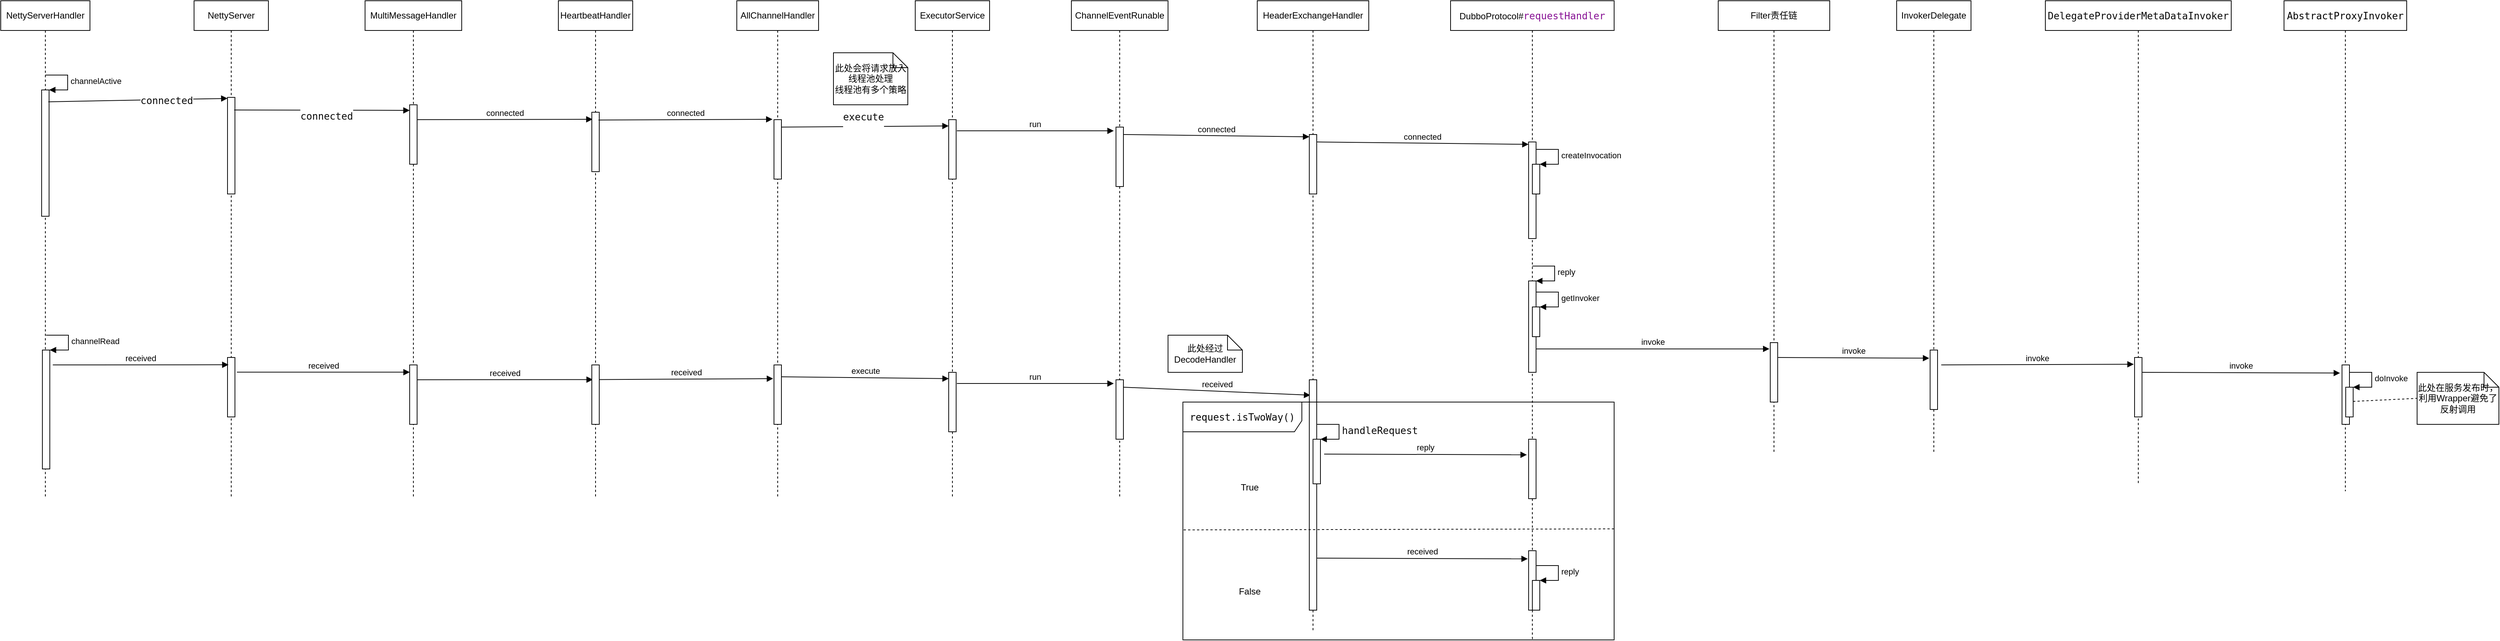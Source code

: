 <mxfile version="20.2.3" type="github">
  <diagram id="TdvoRKJfYM33dsyxjR8E" name="Page-1">
    <mxGraphModel dx="2473" dy="944" grid="1" gridSize="10" guides="1" tooltips="1" connect="1" arrows="1" fold="1" page="1" pageScale="1" pageWidth="850" pageHeight="1100" math="0" shadow="0">
      <root>
        <mxCell id="0" />
        <mxCell id="1" parent="0" />
        <mxCell id="A7BGZNvsOnJAbKlG1tEc-1" value="NettyServer" style="shape=umlLifeline;perimeter=lifelinePerimeter;whiteSpace=wrap;html=1;container=1;collapsible=0;recursiveResize=0;outlineConnect=0;" vertex="1" parent="1">
          <mxGeometry x="50" y="90" width="100" height="670" as="geometry" />
        </mxCell>
        <mxCell id="A7BGZNvsOnJAbKlG1tEc-2" value="" style="html=1;points=[];perimeter=orthogonalPerimeter;" vertex="1" parent="A7BGZNvsOnJAbKlG1tEc-1">
          <mxGeometry x="45" y="130" width="10" height="130" as="geometry" />
        </mxCell>
        <mxCell id="A7BGZNvsOnJAbKlG1tEc-46" value="" style="html=1;points=[];perimeter=orthogonalPerimeter;" vertex="1" parent="A7BGZNvsOnJAbKlG1tEc-1">
          <mxGeometry x="45" y="480" width="10" height="80" as="geometry" />
        </mxCell>
        <mxCell id="A7BGZNvsOnJAbKlG1tEc-4" value="MultiMessageHandler" style="shape=umlLifeline;perimeter=lifelinePerimeter;whiteSpace=wrap;html=1;container=1;collapsible=0;recursiveResize=0;outlineConnect=0;" vertex="1" parent="1">
          <mxGeometry x="280" y="90" width="130" height="670" as="geometry" />
        </mxCell>
        <mxCell id="A7BGZNvsOnJAbKlG1tEc-5" value="" style="html=1;points=[];perimeter=orthogonalPerimeter;" vertex="1" parent="A7BGZNvsOnJAbKlG1tEc-4">
          <mxGeometry x="60" y="140" width="10" height="80" as="geometry" />
        </mxCell>
        <mxCell id="A7BGZNvsOnJAbKlG1tEc-9" value="connected" style="html=1;verticalAlign=bottom;endArrow=block;rounded=0;entryX=0.1;entryY=0.119;entryDx=0;entryDy=0;entryPerimeter=0;" edge="1" parent="A7BGZNvsOnJAbKlG1tEc-4" target="A7BGZNvsOnJAbKlG1tEc-8">
          <mxGeometry width="80" relative="1" as="geometry">
            <mxPoint x="70" y="160" as="sourcePoint" />
            <mxPoint x="150" y="160" as="targetPoint" />
          </mxGeometry>
        </mxCell>
        <mxCell id="A7BGZNvsOnJAbKlG1tEc-48" value="" style="html=1;points=[];perimeter=orthogonalPerimeter;" vertex="1" parent="A7BGZNvsOnJAbKlG1tEc-4">
          <mxGeometry x="60" y="490" width="10" height="80" as="geometry" />
        </mxCell>
        <mxCell id="A7BGZNvsOnJAbKlG1tEc-51" value="received" style="html=1;verticalAlign=bottom;endArrow=block;rounded=0;entryX=0.137;entryY=0.247;entryDx=0;entryDy=0;entryPerimeter=0;" edge="1" parent="A7BGZNvsOnJAbKlG1tEc-4" target="A7BGZNvsOnJAbKlG1tEc-50">
          <mxGeometry width="80" relative="1" as="geometry">
            <mxPoint x="70" y="510" as="sourcePoint" />
            <mxPoint x="150" y="510" as="targetPoint" />
          </mxGeometry>
        </mxCell>
        <mxCell id="A7BGZNvsOnJAbKlG1tEc-6" value="&lt;pre style=&quot;color: rgb(8, 8, 8); font-family: &amp;quot;JetBrains Mono&amp;quot;, monospace; font-size: 9.8pt;&quot;&gt;connected&lt;/pre&gt;" style="html=1;verticalAlign=bottom;endArrow=block;rounded=0;entryX=0;entryY=0.094;entryDx=0;entryDy=0;entryPerimeter=0;exitX=0.9;exitY=0.131;exitDx=0;exitDy=0;exitPerimeter=0;" edge="1" parent="1" source="A7BGZNvsOnJAbKlG1tEc-2" target="A7BGZNvsOnJAbKlG1tEc-5">
          <mxGeometry x="0.055" y="-32" width="80" relative="1" as="geometry">
            <mxPoint x="130" y="238" as="sourcePoint" />
            <mxPoint x="190" y="240" as="targetPoint" />
            <mxPoint as="offset" />
          </mxGeometry>
        </mxCell>
        <mxCell id="A7BGZNvsOnJAbKlG1tEc-7" value="HeartbeatHandler" style="shape=umlLifeline;perimeter=lifelinePerimeter;whiteSpace=wrap;html=1;container=1;collapsible=0;recursiveResize=0;outlineConnect=0;" vertex="1" parent="1">
          <mxGeometry x="540" y="90" width="100" height="670" as="geometry" />
        </mxCell>
        <mxCell id="A7BGZNvsOnJAbKlG1tEc-8" value="" style="html=1;points=[];perimeter=orthogonalPerimeter;" vertex="1" parent="A7BGZNvsOnJAbKlG1tEc-7">
          <mxGeometry x="45" y="150" width="10" height="80" as="geometry" />
        </mxCell>
        <mxCell id="A7BGZNvsOnJAbKlG1tEc-50" value="" style="html=1;points=[];perimeter=orthogonalPerimeter;" vertex="1" parent="A7BGZNvsOnJAbKlG1tEc-7">
          <mxGeometry x="45" y="490" width="10" height="80" as="geometry" />
        </mxCell>
        <mxCell id="A7BGZNvsOnJAbKlG1tEc-10" value="AllChannelHandler" style="shape=umlLifeline;perimeter=lifelinePerimeter;whiteSpace=wrap;html=1;container=1;collapsible=0;recursiveResize=0;outlineConnect=0;" vertex="1" parent="1">
          <mxGeometry x="780" y="90" width="110" height="670" as="geometry" />
        </mxCell>
        <mxCell id="A7BGZNvsOnJAbKlG1tEc-11" value="" style="html=1;points=[];perimeter=orthogonalPerimeter;" vertex="1" parent="A7BGZNvsOnJAbKlG1tEc-10">
          <mxGeometry x="50" y="160" width="10" height="80" as="geometry" />
        </mxCell>
        <mxCell id="A7BGZNvsOnJAbKlG1tEc-15" value="&lt;pre style=&quot;color: rgb(8, 8, 8); font-family: &amp;quot;JetBrains Mono&amp;quot;, monospace; font-size: 9.8pt;&quot;&gt;execute&lt;/pre&gt;" style="html=1;verticalAlign=bottom;endArrow=block;rounded=0;entryX=0;entryY=0.106;entryDx=0;entryDy=0;entryPerimeter=0;" edge="1" parent="A7BGZNvsOnJAbKlG1tEc-10" target="A7BGZNvsOnJAbKlG1tEc-14">
          <mxGeometry x="-0.023" y="-11" width="80" relative="1" as="geometry">
            <mxPoint x="60" y="170" as="sourcePoint" />
            <mxPoint x="140" y="170" as="targetPoint" />
            <mxPoint as="offset" />
          </mxGeometry>
        </mxCell>
        <mxCell id="A7BGZNvsOnJAbKlG1tEc-52" value="" style="html=1;points=[];perimeter=orthogonalPerimeter;" vertex="1" parent="A7BGZNvsOnJAbKlG1tEc-10">
          <mxGeometry x="50" y="490" width="10" height="80" as="geometry" />
        </mxCell>
        <mxCell id="A7BGZNvsOnJAbKlG1tEc-12" value="connected" style="html=1;verticalAlign=bottom;endArrow=block;rounded=0;exitX=0.9;exitY=0.131;exitDx=0;exitDy=0;exitPerimeter=0;entryX=-0.2;entryY=-0.006;entryDx=0;entryDy=0;entryPerimeter=0;" edge="1" parent="1" source="A7BGZNvsOnJAbKlG1tEc-8" target="A7BGZNvsOnJAbKlG1tEc-11">
          <mxGeometry width="80" relative="1" as="geometry">
            <mxPoint x="600" y="250" as="sourcePoint" />
            <mxPoint x="680" y="250" as="targetPoint" />
          </mxGeometry>
        </mxCell>
        <mxCell id="A7BGZNvsOnJAbKlG1tEc-13" value="ExecutorService" style="shape=umlLifeline;perimeter=lifelinePerimeter;whiteSpace=wrap;html=1;container=1;collapsible=0;recursiveResize=0;outlineConnect=0;" vertex="1" parent="1">
          <mxGeometry x="1020" y="90" width="100" height="670" as="geometry" />
        </mxCell>
        <mxCell id="A7BGZNvsOnJAbKlG1tEc-14" value="" style="html=1;points=[];perimeter=orthogonalPerimeter;" vertex="1" parent="A7BGZNvsOnJAbKlG1tEc-13">
          <mxGeometry x="45" y="160" width="10" height="80" as="geometry" />
        </mxCell>
        <mxCell id="A7BGZNvsOnJAbKlG1tEc-20" value="run" style="html=1;verticalAlign=bottom;endArrow=block;rounded=0;entryX=-0.3;entryY=0.063;entryDx=0;entryDy=0;entryPerimeter=0;" edge="1" parent="A7BGZNvsOnJAbKlG1tEc-13" target="A7BGZNvsOnJAbKlG1tEc-19">
          <mxGeometry width="80" relative="1" as="geometry">
            <mxPoint x="56" y="175" as="sourcePoint" />
            <mxPoint x="136" y="175" as="targetPoint" />
          </mxGeometry>
        </mxCell>
        <mxCell id="A7BGZNvsOnJAbKlG1tEc-16" value="此处会将请求放入线程池处理&lt;br&gt;线程池有多个策略" style="shape=note;size=20;whiteSpace=wrap;html=1;" vertex="1" parent="1">
          <mxGeometry x="910" y="160" width="100" height="70" as="geometry" />
        </mxCell>
        <mxCell id="A7BGZNvsOnJAbKlG1tEc-18" value="ChannelEventRunable" style="shape=umlLifeline;perimeter=lifelinePerimeter;whiteSpace=wrap;html=1;container=1;collapsible=0;recursiveResize=0;outlineConnect=0;" vertex="1" parent="1">
          <mxGeometry x="1230" y="90" width="130" height="670" as="geometry" />
        </mxCell>
        <mxCell id="A7BGZNvsOnJAbKlG1tEc-19" value="" style="html=1;points=[];perimeter=orthogonalPerimeter;" vertex="1" parent="A7BGZNvsOnJAbKlG1tEc-18">
          <mxGeometry x="60" y="170" width="10" height="80" as="geometry" />
        </mxCell>
        <mxCell id="A7BGZNvsOnJAbKlG1tEc-23" value="connected" style="html=1;verticalAlign=bottom;endArrow=block;rounded=0;entryX=0;entryY=0.038;entryDx=0;entryDy=0;entryPerimeter=0;" edge="1" parent="A7BGZNvsOnJAbKlG1tEc-18" target="A7BGZNvsOnJAbKlG1tEc-22">
          <mxGeometry width="80" relative="1" as="geometry">
            <mxPoint x="70" y="180" as="sourcePoint" />
            <mxPoint x="150" y="180" as="targetPoint" />
          </mxGeometry>
        </mxCell>
        <mxCell id="A7BGZNvsOnJAbKlG1tEc-59" value="received" style="html=1;verticalAlign=bottom;endArrow=block;rounded=0;entryX=0.137;entryY=0.067;entryDx=0;entryDy=0;entryPerimeter=0;" edge="1" parent="A7BGZNvsOnJAbKlG1tEc-18" target="A7BGZNvsOnJAbKlG1tEc-58">
          <mxGeometry width="80" relative="1" as="geometry">
            <mxPoint x="70" y="520" as="sourcePoint" />
            <mxPoint x="150" y="520" as="targetPoint" />
          </mxGeometry>
        </mxCell>
        <mxCell id="A7BGZNvsOnJAbKlG1tEc-21" value="HeaderExchangeHandler" style="shape=umlLifeline;perimeter=lifelinePerimeter;whiteSpace=wrap;html=1;container=1;collapsible=0;recursiveResize=0;outlineConnect=0;" vertex="1" parent="1">
          <mxGeometry x="1480" y="90" width="150" height="850" as="geometry" />
        </mxCell>
        <mxCell id="A7BGZNvsOnJAbKlG1tEc-22" value="" style="html=1;points=[];perimeter=orthogonalPerimeter;" vertex="1" parent="A7BGZNvsOnJAbKlG1tEc-21">
          <mxGeometry x="70" y="180" width="10" height="80" as="geometry" />
        </mxCell>
        <mxCell id="A7BGZNvsOnJAbKlG1tEc-26" value="connected" style="html=1;verticalAlign=bottom;endArrow=block;rounded=0;entryX=0;entryY=0.025;entryDx=0;entryDy=0;entryPerimeter=0;" edge="1" parent="A7BGZNvsOnJAbKlG1tEc-21" target="A7BGZNvsOnJAbKlG1tEc-25">
          <mxGeometry width="80" relative="1" as="geometry">
            <mxPoint x="80" y="190" as="sourcePoint" />
            <mxPoint x="160" y="190" as="targetPoint" />
          </mxGeometry>
        </mxCell>
        <mxCell id="A7BGZNvsOnJAbKlG1tEc-58" value="" style="html=1;points=[];perimeter=orthogonalPerimeter;" vertex="1" parent="A7BGZNvsOnJAbKlG1tEc-21">
          <mxGeometry x="70" y="510" width="10" height="310" as="geometry" />
        </mxCell>
        <mxCell id="A7BGZNvsOnJAbKlG1tEc-24" value="DubboProtocol#&lt;span style=&quot;color: rgb(135, 16, 148); background-color: rgb(255, 255, 255); font-family: &amp;quot;JetBrains Mono&amp;quot;, monospace; font-size: 9.8pt;&quot;&gt;requestHandler&lt;/span&gt;" style="shape=umlLifeline;perimeter=lifelinePerimeter;whiteSpace=wrap;html=1;container=1;collapsible=0;recursiveResize=0;outlineConnect=0;" vertex="1" parent="1">
          <mxGeometry x="1740" y="90" width="220" height="860" as="geometry" />
        </mxCell>
        <mxCell id="A7BGZNvsOnJAbKlG1tEc-25" value="" style="html=1;points=[];perimeter=orthogonalPerimeter;fontFamily=Helvetica;fontSize=12;fontColor=default;align=center;strokeColor=default;fillColor=default;" vertex="1" parent="A7BGZNvsOnJAbKlG1tEc-24">
          <mxGeometry x="105" y="190" width="10" height="130" as="geometry" />
        </mxCell>
        <mxCell id="A7BGZNvsOnJAbKlG1tEc-30" value="" style="html=1;points=[];perimeter=orthogonalPerimeter;" vertex="1" parent="A7BGZNvsOnJAbKlG1tEc-24">
          <mxGeometry x="110" y="220" width="10" height="40" as="geometry" />
        </mxCell>
        <mxCell id="A7BGZNvsOnJAbKlG1tEc-31" value="createInvocation" style="edgeStyle=orthogonalEdgeStyle;html=1;align=left;spacingLeft=2;endArrow=block;rounded=0;entryX=1;entryY=0;" edge="1" target="A7BGZNvsOnJAbKlG1tEc-30" parent="A7BGZNvsOnJAbKlG1tEc-24">
          <mxGeometry relative="1" as="geometry">
            <mxPoint x="115" y="200" as="sourcePoint" />
            <Array as="points">
              <mxPoint x="145" y="200" />
            </Array>
          </mxGeometry>
        </mxCell>
        <mxCell id="A7BGZNvsOnJAbKlG1tEc-61" value="&lt;pre style=&quot;background-color:#ffffff;color:#080808;font-family:&#39;JetBrains Mono&#39;,monospace;font-size:9.8pt;&quot;&gt;&lt;span style=&quot;color:#000000;&quot;&gt;request&lt;/span&gt;.isTwoWay()&lt;/pre&gt;" style="shape=umlFrame;whiteSpace=wrap;html=1;width=160;height=40;" vertex="1" parent="A7BGZNvsOnJAbKlG1tEc-24">
          <mxGeometry x="-360" y="540" width="580" height="320" as="geometry" />
        </mxCell>
        <mxCell id="A7BGZNvsOnJAbKlG1tEc-62" value="" style="html=1;points=[];perimeter=orthogonalPerimeter;" vertex="1" parent="A7BGZNvsOnJAbKlG1tEc-24">
          <mxGeometry x="-185" y="590" width="10" height="60" as="geometry" />
        </mxCell>
        <mxCell id="A7BGZNvsOnJAbKlG1tEc-63" value="&lt;pre style=&quot;color: rgb(8, 8, 8); font-family: &amp;quot;JetBrains Mono&amp;quot;, monospace; font-size: 9.8pt;&quot;&gt;handleRequest&lt;/pre&gt;" style="edgeStyle=orthogonalEdgeStyle;html=1;align=left;spacingLeft=2;endArrow=block;rounded=0;entryX=1;entryY=0;" edge="1" target="A7BGZNvsOnJAbKlG1tEc-62" parent="A7BGZNvsOnJAbKlG1tEc-24">
          <mxGeometry relative="1" as="geometry">
            <mxPoint x="-180" y="570" as="sourcePoint" />
            <Array as="points">
              <mxPoint x="-150" y="570" />
            </Array>
          </mxGeometry>
        </mxCell>
        <mxCell id="A7BGZNvsOnJAbKlG1tEc-64" value="" style="html=1;points=[];perimeter=orthogonalPerimeter;" vertex="1" parent="A7BGZNvsOnJAbKlG1tEc-24">
          <mxGeometry x="105" y="590" width="10" height="80" as="geometry" />
        </mxCell>
        <mxCell id="A7BGZNvsOnJAbKlG1tEc-65" value="reply" style="html=1;verticalAlign=bottom;endArrow=block;rounded=0;entryX=-0.238;entryY=0.262;entryDx=0;entryDy=0;entryPerimeter=0;" edge="1" parent="A7BGZNvsOnJAbKlG1tEc-24" target="A7BGZNvsOnJAbKlG1tEc-64">
          <mxGeometry width="80" relative="1" as="geometry">
            <mxPoint x="-170" y="610" as="sourcePoint" />
            <mxPoint x="-90" y="610" as="targetPoint" />
          </mxGeometry>
        </mxCell>
        <mxCell id="A7BGZNvsOnJAbKlG1tEc-66" value="" style="endArrow=none;dashed=1;html=1;rounded=0;exitX=1;exitY=0.652;exitDx=0;exitDy=0;exitPerimeter=0;" edge="1" parent="A7BGZNvsOnJAbKlG1tEc-24">
          <mxGeometry width="50" height="50" relative="1" as="geometry">
            <mxPoint x="220" y="710.64" as="sourcePoint" />
            <mxPoint x="-360" y="712" as="targetPoint" />
          </mxGeometry>
        </mxCell>
        <mxCell id="A7BGZNvsOnJAbKlG1tEc-67" value="True" style="text;html=1;strokeColor=none;fillColor=none;align=center;verticalAlign=middle;whiteSpace=wrap;rounded=0;" vertex="1" parent="A7BGZNvsOnJAbKlG1tEc-24">
          <mxGeometry x="-300" y="640" width="60" height="30" as="geometry" />
        </mxCell>
        <mxCell id="A7BGZNvsOnJAbKlG1tEc-68" value="False" style="text;html=1;strokeColor=none;fillColor=none;align=center;verticalAlign=middle;whiteSpace=wrap;rounded=0;" vertex="1" parent="A7BGZNvsOnJAbKlG1tEc-24">
          <mxGeometry x="-300" y="780" width="60" height="30" as="geometry" />
        </mxCell>
        <mxCell id="A7BGZNvsOnJAbKlG1tEc-69" value="" style="html=1;points=[];perimeter=orthogonalPerimeter;" vertex="1" parent="A7BGZNvsOnJAbKlG1tEc-24">
          <mxGeometry x="105" y="740" width="10" height="80" as="geometry" />
        </mxCell>
        <mxCell id="A7BGZNvsOnJAbKlG1tEc-70" value="received" style="html=1;verticalAlign=bottom;endArrow=block;rounded=0;entryX=-0.113;entryY=0.137;entryDx=0;entryDy=0;entryPerimeter=0;" edge="1" parent="A7BGZNvsOnJAbKlG1tEc-24" target="A7BGZNvsOnJAbKlG1tEc-69">
          <mxGeometry width="80" relative="1" as="geometry">
            <mxPoint x="-180" y="750" as="sourcePoint" />
            <mxPoint x="-100" y="750" as="targetPoint" />
          </mxGeometry>
        </mxCell>
        <mxCell id="A7BGZNvsOnJAbKlG1tEc-71" value="" style="html=1;points=[];perimeter=orthogonalPerimeter;" vertex="1" parent="A7BGZNvsOnJAbKlG1tEc-24">
          <mxGeometry x="110" y="780" width="10" height="40" as="geometry" />
        </mxCell>
        <mxCell id="A7BGZNvsOnJAbKlG1tEc-72" value="reply" style="edgeStyle=orthogonalEdgeStyle;html=1;align=left;spacingLeft=2;endArrow=block;rounded=0;entryX=1;entryY=0;" edge="1" target="A7BGZNvsOnJAbKlG1tEc-71" parent="A7BGZNvsOnJAbKlG1tEc-24">
          <mxGeometry relative="1" as="geometry">
            <mxPoint x="115" y="760" as="sourcePoint" />
            <Array as="points">
              <mxPoint x="145" y="760" />
            </Array>
          </mxGeometry>
        </mxCell>
        <mxCell id="A7BGZNvsOnJAbKlG1tEc-73" value="" style="html=1;points=[];perimeter=orthogonalPerimeter;" vertex="1" parent="A7BGZNvsOnJAbKlG1tEc-24">
          <mxGeometry x="105" y="377" width="10" height="123" as="geometry" />
        </mxCell>
        <mxCell id="A7BGZNvsOnJAbKlG1tEc-74" value="reply" style="edgeStyle=orthogonalEdgeStyle;html=1;align=left;spacingLeft=2;endArrow=block;rounded=0;entryX=1;entryY=0;" edge="1" target="A7BGZNvsOnJAbKlG1tEc-73" parent="A7BGZNvsOnJAbKlG1tEc-24">
          <mxGeometry relative="1" as="geometry">
            <mxPoint x="110" y="357" as="sourcePoint" />
            <Array as="points">
              <mxPoint x="140" y="357" />
            </Array>
          </mxGeometry>
        </mxCell>
        <mxCell id="A7BGZNvsOnJAbKlG1tEc-75" value="" style="html=1;points=[];perimeter=orthogonalPerimeter;" vertex="1" parent="A7BGZNvsOnJAbKlG1tEc-24">
          <mxGeometry x="110" y="412" width="10" height="40" as="geometry" />
        </mxCell>
        <mxCell id="A7BGZNvsOnJAbKlG1tEc-76" value="getInvoker" style="edgeStyle=orthogonalEdgeStyle;html=1;align=left;spacingLeft=2;endArrow=block;rounded=0;entryX=1;entryY=0;" edge="1" target="A7BGZNvsOnJAbKlG1tEc-75" parent="A7BGZNvsOnJAbKlG1tEc-24">
          <mxGeometry relative="1" as="geometry">
            <mxPoint x="115" y="392" as="sourcePoint" />
            <Array as="points">
              <mxPoint x="145" y="392" />
            </Array>
          </mxGeometry>
        </mxCell>
        <mxCell id="A7BGZNvsOnJAbKlG1tEc-27" value="NettyServerHandler" style="shape=umlLifeline;perimeter=lifelinePerimeter;whiteSpace=wrap;html=1;container=1;collapsible=0;recursiveResize=0;outlineConnect=0;" vertex="1" parent="1">
          <mxGeometry x="-210" y="90" width="120" height="670" as="geometry" />
        </mxCell>
        <mxCell id="A7BGZNvsOnJAbKlG1tEc-28" value="" style="html=1;points=[];perimeter=orthogonalPerimeter;" vertex="1" parent="A7BGZNvsOnJAbKlG1tEc-27">
          <mxGeometry x="55" y="120" width="10" height="170" as="geometry" />
        </mxCell>
        <mxCell id="A7BGZNvsOnJAbKlG1tEc-29" value="channelActive" style="edgeStyle=orthogonalEdgeStyle;html=1;align=left;spacingLeft=2;endArrow=block;rounded=0;entryX=1;entryY=0;" edge="1" target="A7BGZNvsOnJAbKlG1tEc-28" parent="A7BGZNvsOnJAbKlG1tEc-27">
          <mxGeometry relative="1" as="geometry">
            <mxPoint x="60" y="100" as="sourcePoint" />
            <Array as="points">
              <mxPoint x="90" y="100" />
            </Array>
          </mxGeometry>
        </mxCell>
        <mxCell id="A7BGZNvsOnJAbKlG1tEc-44" value="" style="html=1;points=[];perimeter=orthogonalPerimeter;" vertex="1" parent="A7BGZNvsOnJAbKlG1tEc-27">
          <mxGeometry x="56" y="470" width="10" height="160" as="geometry" />
        </mxCell>
        <mxCell id="A7BGZNvsOnJAbKlG1tEc-45" value="channelRead" style="edgeStyle=orthogonalEdgeStyle;html=1;align=left;spacingLeft=2;endArrow=block;rounded=0;entryX=1;entryY=0;" edge="1" target="A7BGZNvsOnJAbKlG1tEc-44" parent="A7BGZNvsOnJAbKlG1tEc-27">
          <mxGeometry relative="1" as="geometry">
            <mxPoint x="61" y="450" as="sourcePoint" />
            <Array as="points">
              <mxPoint x="91" y="450" />
            </Array>
          </mxGeometry>
        </mxCell>
        <mxCell id="A7BGZNvsOnJAbKlG1tEc-47" value="received" style="html=1;verticalAlign=bottom;endArrow=block;rounded=0;entryX=0.137;entryY=0.122;entryDx=0;entryDy=0;entryPerimeter=0;" edge="1" parent="A7BGZNvsOnJAbKlG1tEc-27" target="A7BGZNvsOnJAbKlG1tEc-46">
          <mxGeometry width="80" relative="1" as="geometry">
            <mxPoint x="70" y="490" as="sourcePoint" />
            <mxPoint x="150" y="490" as="targetPoint" />
          </mxGeometry>
        </mxCell>
        <mxCell id="A7BGZNvsOnJAbKlG1tEc-3" value="&lt;pre style=&quot;color: rgb(8, 8, 8); font-family: &amp;quot;JetBrains Mono&amp;quot;, monospace; font-size: 9.8pt;&quot;&gt;connected&lt;/pre&gt;" style="html=1;align=left;spacingLeft=2;endArrow=block;rounded=0;entryX=0;entryY=0.011;exitX=0.9;exitY=0.094;exitDx=0;exitDy=0;exitPerimeter=0;entryDx=0;entryDy=0;entryPerimeter=0;" edge="1" target="A7BGZNvsOnJAbKlG1tEc-2" parent="1" source="A7BGZNvsOnJAbKlG1tEc-28">
          <mxGeometry relative="1" as="geometry">
            <mxPoint x="100" y="200" as="sourcePoint" />
          </mxGeometry>
        </mxCell>
        <mxCell id="A7BGZNvsOnJAbKlG1tEc-49" value="received" style="html=1;verticalAlign=bottom;endArrow=block;rounded=0;exitX=1.262;exitY=0.247;exitDx=0;exitDy=0;exitPerimeter=0;entryX=0.012;entryY=0.122;entryDx=0;entryDy=0;entryPerimeter=0;" edge="1" parent="1" source="A7BGZNvsOnJAbKlG1tEc-46" target="A7BGZNvsOnJAbKlG1tEc-48">
          <mxGeometry width="80" relative="1" as="geometry">
            <mxPoint x="110" y="590" as="sourcePoint" />
            <mxPoint x="190" y="590" as="targetPoint" />
          </mxGeometry>
        </mxCell>
        <mxCell id="A7BGZNvsOnJAbKlG1tEc-53" value="received" style="html=1;verticalAlign=bottom;endArrow=block;rounded=0;exitX=1.012;exitY=0.247;exitDx=0;exitDy=0;exitPerimeter=0;entryX=-0.113;entryY=0.231;entryDx=0;entryDy=0;entryPerimeter=0;" edge="1" parent="1" source="A7BGZNvsOnJAbKlG1tEc-50" target="A7BGZNvsOnJAbKlG1tEc-52">
          <mxGeometry width="80" relative="1" as="geometry">
            <mxPoint x="600" y="600" as="sourcePoint" />
            <mxPoint x="680" y="600" as="targetPoint" />
          </mxGeometry>
        </mxCell>
        <mxCell id="A7BGZNvsOnJAbKlG1tEc-54" value="" style="html=1;points=[];perimeter=orthogonalPerimeter;" vertex="1" parent="1">
          <mxGeometry x="1065" y="590" width="10" height="80" as="geometry" />
        </mxCell>
        <mxCell id="A7BGZNvsOnJAbKlG1tEc-55" value="run" style="html=1;verticalAlign=bottom;endArrow=block;rounded=0;entryX=-0.3;entryY=0.063;entryDx=0;entryDy=0;entryPerimeter=0;" edge="1" parent="1" target="A7BGZNvsOnJAbKlG1tEc-56">
          <mxGeometry width="80" relative="1" as="geometry">
            <mxPoint x="1076" y="605" as="sourcePoint" />
            <mxPoint x="136" y="515" as="targetPoint" />
          </mxGeometry>
        </mxCell>
        <mxCell id="A7BGZNvsOnJAbKlG1tEc-56" value="" style="html=1;points=[];perimeter=orthogonalPerimeter;" vertex="1" parent="1">
          <mxGeometry x="1290" y="600" width="10" height="80" as="geometry" />
        </mxCell>
        <mxCell id="A7BGZNvsOnJAbKlG1tEc-57" value="execute" style="html=1;verticalAlign=bottom;endArrow=block;rounded=0;exitX=1.012;exitY=0.2;exitDx=0;exitDy=0;exitPerimeter=0;entryX=0.012;entryY=0.106;entryDx=0;entryDy=0;entryPerimeter=0;" edge="1" parent="1" source="A7BGZNvsOnJAbKlG1tEc-52" target="A7BGZNvsOnJAbKlG1tEc-54">
          <mxGeometry width="80" relative="1" as="geometry">
            <mxPoint x="850" y="600" as="sourcePoint" />
            <mxPoint x="930" y="600" as="targetPoint" />
          </mxGeometry>
        </mxCell>
        <mxCell id="A7BGZNvsOnJAbKlG1tEc-60" value="此处经过DecodeHandler" style="shape=note;size=20;whiteSpace=wrap;html=1;" vertex="1" parent="1">
          <mxGeometry x="1360" y="540" width="100" height="50" as="geometry" />
        </mxCell>
        <mxCell id="A7BGZNvsOnJAbKlG1tEc-77" value="Filter责任链" style="shape=umlLifeline;perimeter=lifelinePerimeter;whiteSpace=wrap;html=1;container=1;collapsible=0;recursiveResize=0;outlineConnect=0;" vertex="1" parent="1">
          <mxGeometry x="2100" y="90" width="150" height="610" as="geometry" />
        </mxCell>
        <mxCell id="A7BGZNvsOnJAbKlG1tEc-79" value="" style="html=1;points=[];perimeter=orthogonalPerimeter;" vertex="1" parent="A7BGZNvsOnJAbKlG1tEc-77">
          <mxGeometry x="70" y="460" width="10" height="80" as="geometry" />
        </mxCell>
        <mxCell id="A7BGZNvsOnJAbKlG1tEc-82" value="invoke" style="html=1;verticalAlign=bottom;endArrow=block;rounded=0;entryX=-0.113;entryY=0.137;entryDx=0;entryDy=0;entryPerimeter=0;" edge="1" parent="A7BGZNvsOnJAbKlG1tEc-77" target="A7BGZNvsOnJAbKlG1tEc-81">
          <mxGeometry width="80" relative="1" as="geometry">
            <mxPoint x="80" y="480" as="sourcePoint" />
            <mxPoint x="160" y="480" as="targetPoint" />
          </mxGeometry>
        </mxCell>
        <mxCell id="A7BGZNvsOnJAbKlG1tEc-78" value="invoke" style="html=1;verticalAlign=bottom;endArrow=block;rounded=0;exitX=1.012;exitY=0.744;exitDx=0;exitDy=0;exitPerimeter=0;entryX=-0.113;entryY=0.106;entryDx=0;entryDy=0;entryPerimeter=0;" edge="1" parent="1" source="A7BGZNvsOnJAbKlG1tEc-73" target="A7BGZNvsOnJAbKlG1tEc-79">
          <mxGeometry width="80" relative="1" as="geometry">
            <mxPoint x="1860" y="560" as="sourcePoint" />
            <mxPoint x="1940" y="560" as="targetPoint" />
          </mxGeometry>
        </mxCell>
        <mxCell id="A7BGZNvsOnJAbKlG1tEc-80" value="InvokerDelegate" style="shape=umlLifeline;perimeter=lifelinePerimeter;whiteSpace=wrap;html=1;container=1;collapsible=0;recursiveResize=0;outlineConnect=0;" vertex="1" parent="1">
          <mxGeometry x="2340" y="90" width="100" height="610" as="geometry" />
        </mxCell>
        <mxCell id="A7BGZNvsOnJAbKlG1tEc-81" value="" style="html=1;points=[];perimeter=orthogonalPerimeter;" vertex="1" parent="A7BGZNvsOnJAbKlG1tEc-80">
          <mxGeometry x="45" y="470" width="10" height="80" as="geometry" />
        </mxCell>
        <mxCell id="A7BGZNvsOnJAbKlG1tEc-85" value="invoke" style="html=1;verticalAlign=bottom;endArrow=block;rounded=0;entryX=-0.113;entryY=0.114;entryDx=0;entryDy=0;entryPerimeter=0;" edge="1" parent="A7BGZNvsOnJAbKlG1tEc-80" target="A7BGZNvsOnJAbKlG1tEc-84">
          <mxGeometry width="80" relative="1" as="geometry">
            <mxPoint x="60" y="490" as="sourcePoint" />
            <mxPoint x="140" y="490" as="targetPoint" />
          </mxGeometry>
        </mxCell>
        <mxCell id="A7BGZNvsOnJAbKlG1tEc-83" value="&lt;pre style=&quot;background-color:#ffffff;color:#080808;font-family:&#39;JetBrains Mono&#39;,monospace;font-size:9.8pt;&quot;&gt;DelegateProviderMetaDataInvoker&lt;/pre&gt;" style="shape=umlLifeline;perimeter=lifelinePerimeter;whiteSpace=wrap;html=1;container=1;collapsible=0;recursiveResize=0;outlineConnect=0;" vertex="1" parent="1">
          <mxGeometry x="2540" y="90" width="250" height="650" as="geometry" />
        </mxCell>
        <mxCell id="A7BGZNvsOnJAbKlG1tEc-84" value="" style="html=1;points=[];perimeter=orthogonalPerimeter;" vertex="1" parent="A7BGZNvsOnJAbKlG1tEc-83">
          <mxGeometry x="120" y="480" width="10" height="80" as="geometry" />
        </mxCell>
        <mxCell id="A7BGZNvsOnJAbKlG1tEc-88" value="invoke" style="html=1;verticalAlign=bottom;endArrow=block;rounded=0;entryX=-0.263;entryY=0.137;entryDx=0;entryDy=0;entryPerimeter=0;" edge="1" parent="A7BGZNvsOnJAbKlG1tEc-83" target="A7BGZNvsOnJAbKlG1tEc-87">
          <mxGeometry width="80" relative="1" as="geometry">
            <mxPoint x="130" y="500" as="sourcePoint" />
            <mxPoint x="210" y="500" as="targetPoint" />
          </mxGeometry>
        </mxCell>
        <mxCell id="A7BGZNvsOnJAbKlG1tEc-86" value="&lt;pre style=&quot;background-color:#ffffff;color:#080808;font-family:&#39;JetBrains Mono&#39;,monospace;font-size:9.8pt;&quot;&gt;&lt;span style=&quot;color:#000000;&quot;&gt;AbstractProxyInvoker&lt;/span&gt;&lt;/pre&gt;" style="shape=umlLifeline;perimeter=lifelinePerimeter;whiteSpace=wrap;html=1;container=1;collapsible=0;recursiveResize=0;outlineConnect=0;" vertex="1" parent="1">
          <mxGeometry x="2861" y="90" width="165" height="660" as="geometry" />
        </mxCell>
        <mxCell id="A7BGZNvsOnJAbKlG1tEc-87" value="" style="html=1;points=[];perimeter=orthogonalPerimeter;" vertex="1" parent="A7BGZNvsOnJAbKlG1tEc-86">
          <mxGeometry x="78" y="490" width="10" height="80" as="geometry" />
        </mxCell>
        <mxCell id="A7BGZNvsOnJAbKlG1tEc-89" value="" style="html=1;points=[];perimeter=orthogonalPerimeter;" vertex="1" parent="A7BGZNvsOnJAbKlG1tEc-86">
          <mxGeometry x="83" y="520" width="10" height="40" as="geometry" />
        </mxCell>
        <mxCell id="A7BGZNvsOnJAbKlG1tEc-90" value="doInvoke" style="edgeStyle=orthogonalEdgeStyle;html=1;align=left;spacingLeft=2;endArrow=block;rounded=0;entryX=1;entryY=0;" edge="1" target="A7BGZNvsOnJAbKlG1tEc-89" parent="A7BGZNvsOnJAbKlG1tEc-86">
          <mxGeometry relative="1" as="geometry">
            <mxPoint x="88" y="500" as="sourcePoint" />
            <Array as="points">
              <mxPoint x="118" y="500" />
            </Array>
          </mxGeometry>
        </mxCell>
        <mxCell id="A7BGZNvsOnJAbKlG1tEc-91" value="此处在服务发布时，利用Wrapper避免了反射调用" style="shape=note;size=20;whiteSpace=wrap;html=1;" vertex="1" parent="1">
          <mxGeometry x="3040" y="590" width="110" height="70" as="geometry" />
        </mxCell>
        <mxCell id="A7BGZNvsOnJAbKlG1tEc-92" value="" style="endArrow=none;dashed=1;html=1;rounded=0;exitX=0.987;exitY=0.478;exitDx=0;exitDy=0;exitPerimeter=0;entryX=0;entryY=0.5;entryDx=0;entryDy=0;entryPerimeter=0;" edge="1" parent="1" source="A7BGZNvsOnJAbKlG1tEc-89" target="A7BGZNvsOnJAbKlG1tEc-91">
          <mxGeometry width="50" height="50" relative="1" as="geometry">
            <mxPoint x="3010" y="760" as="sourcePoint" />
            <mxPoint x="3060" y="710" as="targetPoint" />
          </mxGeometry>
        </mxCell>
      </root>
    </mxGraphModel>
  </diagram>
</mxfile>
